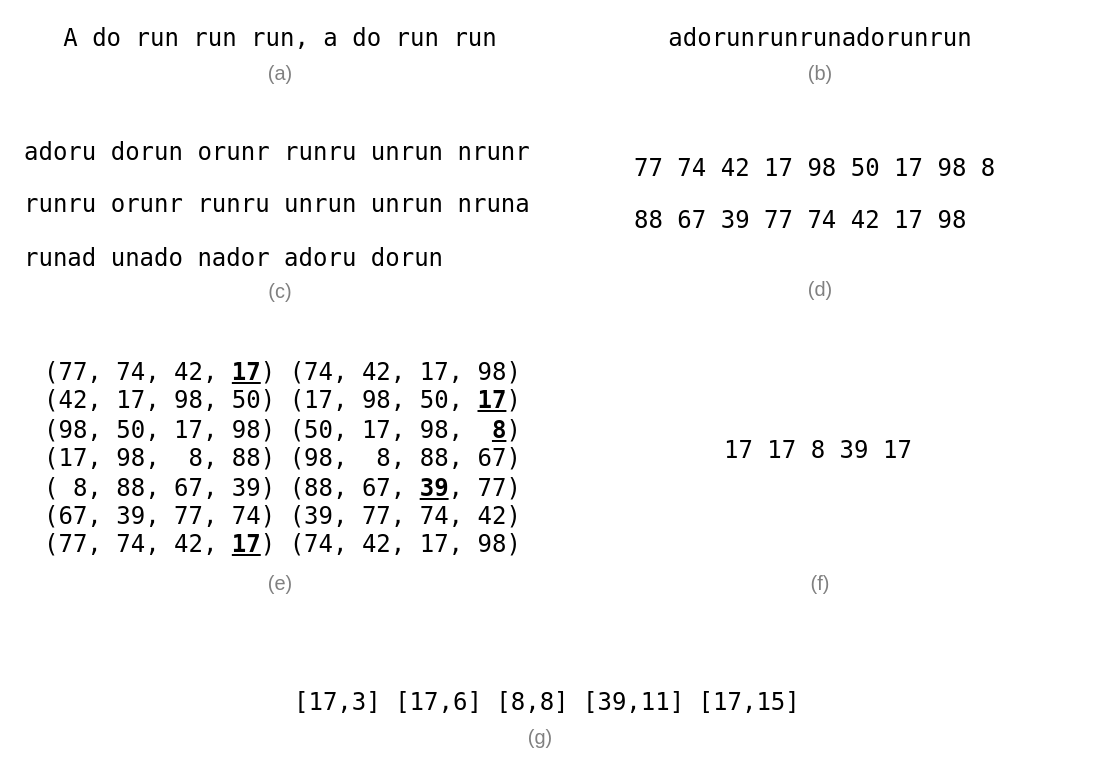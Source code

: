 <mxfile version="19.0.3" type="device"><diagram id="qBhaZpxR4KkOTYh4OexG" name="Page-1"><mxGraphModel dx="601" dy="489" grid="1" gridSize="10" guides="1" tooltips="1" connect="1" arrows="1" fold="1" page="1" pageScale="1" pageWidth="1169" pageHeight="827" math="0" shadow="0"><root><mxCell id="0"/><mxCell id="1" parent="0"/><mxCell id="rTToz9ZNtoGciOso6jvc-3" value="&lt;font color=&quot;#808080&quot; style=&quot;font-size: 10px;&quot;&gt;(a)&lt;/font&gt;" style="text;html=1;strokeColor=none;fillColor=none;align=center;verticalAlign=middle;whiteSpace=wrap;rounded=0;" vertex="1" parent="1"><mxGeometry x="565" y="57" width="30" height="30" as="geometry"/></mxCell><mxCell id="rTToz9ZNtoGciOso6jvc-6" value="&lt;font color=&quot;#808080&quot; style=&quot;font-size: 10px;&quot;&gt;(d)&lt;/font&gt;" style="text;html=1;strokeColor=none;fillColor=none;align=center;verticalAlign=top;whiteSpace=wrap;rounded=0;" vertex="1" parent="1"><mxGeometry x="835" y="166" width="30" height="30" as="geometry"/></mxCell><mxCell id="rTToz9ZNtoGciOso6jvc-7" value="&lt;pre&gt;adorunrunrunadorunrun&lt;/pre&gt;" style="text;html=1;strokeColor=none;fillColor=none;align=center;verticalAlign=middle;whiteSpace=wrap;rounded=0;" vertex="1" parent="1"><mxGeometry x="710" y="40" width="280" height="30" as="geometry"/></mxCell><mxCell id="rTToz9ZNtoGciOso6jvc-9" value="&lt;pre&gt;A do run run run, a do run run&lt;br&gt;&lt;/pre&gt;" style="text;html=1;strokeColor=none;fillColor=none;align=center;verticalAlign=middle;whiteSpace=wrap;rounded=0;" vertex="1" parent="1"><mxGeometry x="440" y="40" width="280" height="30" as="geometry"/></mxCell><mxCell id="rTToz9ZNtoGciOso6jvc-10" value="&lt;pre&gt;adoru dorun orunr runru unrun nrunr &lt;/pre&gt;&lt;pre&gt;runru orunr runru unrun unrun nruna &lt;/pre&gt;&lt;pre&gt;runad unado nador adoru dorun&lt;/pre&gt;" style="text;whiteSpace=wrap;html=1;fontFamily=Helvetica;" vertex="1" parent="1"><mxGeometry x="450" y="86" width="260" height="100" as="geometry"/></mxCell><mxCell id="rTToz9ZNtoGciOso6jvc-11" value="&lt;font color=&quot;#808080&quot;&gt;(c)&lt;/font&gt;" style="text;html=1;strokeColor=none;fillColor=none;align=center;verticalAlign=middle;whiteSpace=wrap;rounded=0;fontSize=10;" vertex="1" parent="1"><mxGeometry x="565" y="166" width="30" height="30" as="geometry"/></mxCell><mxCell id="rTToz9ZNtoGciOso6jvc-12" value="&lt;pre&gt;77 74 42 17 98 50 17 98 8 &lt;/pre&gt;&lt;pre&gt;88 67 39 77 74 42 17 98&lt;/pre&gt;" style="text;whiteSpace=wrap;html=1;fontFamily=Helvetica;" vertex="1" parent="1"><mxGeometry x="755" y="94" width="190" height="60" as="geometry"/></mxCell><mxCell id="rTToz9ZNtoGciOso6jvc-13" value="&lt;font color=&quot;#808080&quot; style=&quot;font-size: 10px;&quot;&gt;(b)&lt;/font&gt;" style="text;html=1;strokeColor=none;fillColor=none;align=center;verticalAlign=middle;whiteSpace=wrap;rounded=0;" vertex="1" parent="1"><mxGeometry x="835" y="57" width="30" height="30" as="geometry"/></mxCell><mxCell id="rTToz9ZNtoGciOso6jvc-14" value="&lt;pre style=&quot;font-size: 12px;&quot;&gt;(77, 74, 42, &lt;b&gt;&lt;u&gt;17&lt;/u&gt;&lt;/b&gt;) (74, 42, 17, 98)&lt;br&gt;(42, 17, 98, 50) (17, 98, 50, &lt;b&gt;&lt;u&gt;17&lt;/u&gt;&lt;/b&gt;)&lt;br&gt;(98, 50, 17, 98) (50, 17, 98,  &lt;b&gt;&lt;u&gt;8&lt;/u&gt;&lt;/b&gt;)&lt;br&gt;(17, 98,  8, 88) (98,  8, 88, 67)&lt;br&gt;( 8, 88, 67, 39) (88, 67, &lt;b&gt;&lt;u&gt;39&lt;/u&gt;&lt;/b&gt;, 77)&lt;br&gt;(67, 39, 77, 74) (39, 77, 74, 42)&lt;br&gt;(77, 74, 42, &lt;u&gt;&lt;b&gt;17&lt;/b&gt;&lt;/u&gt;) (74, 42, 17, 98)&lt;/pre&gt;" style="text;whiteSpace=wrap;html=1;fontSize=10;fontFamily=Helvetica;" vertex="1" parent="1"><mxGeometry x="460" y="196" width="240" height="130" as="geometry"/></mxCell><mxCell id="rTToz9ZNtoGciOso6jvc-15" value="&lt;font color=&quot;#808080&quot;&gt;(e)&lt;/font&gt;" style="text;html=1;strokeColor=none;fillColor=none;align=center;verticalAlign=middle;whiteSpace=wrap;rounded=0;fontSize=10;" vertex="1" parent="1"><mxGeometry x="565" y="312" width="30" height="30" as="geometry"/></mxCell><mxCell id="rTToz9ZNtoGciOso6jvc-16" value="&lt;pre&gt;17 17 8 39 17&lt;/pre&gt;" style="text;whiteSpace=wrap;html=1;fontSize=12;fontFamily=Helvetica;fontColor=#000000;" vertex="1" parent="1"><mxGeometry x="800" y="235" width="100" height="40" as="geometry"/></mxCell><mxCell id="rTToz9ZNtoGciOso6jvc-17" value="&lt;font color=&quot;#808080&quot;&gt;(f)&lt;/font&gt;" style="text;html=1;strokeColor=none;fillColor=none;align=center;verticalAlign=middle;whiteSpace=wrap;rounded=0;fontSize=10;" vertex="1" parent="1"><mxGeometry x="835" y="317" width="30" height="20" as="geometry"/></mxCell><mxCell id="rTToz9ZNtoGciOso6jvc-18" value="&lt;pre&gt;[17,3] [17,6] [8,8] [39,11] [17,15]&lt;/pre&gt;" style="text;whiteSpace=wrap;html=1;fontSize=12;fontFamily=Helvetica;fontColor=#000000;" vertex="1" parent="1"><mxGeometry x="585" y="361" width="250" height="30" as="geometry"/></mxCell><mxCell id="rTToz9ZNtoGciOso6jvc-19" value="&lt;font color=&quot;#808080&quot;&gt;(g)&lt;/font&gt;" style="text;html=1;strokeColor=none;fillColor=none;align=center;verticalAlign=middle;whiteSpace=wrap;rounded=0;fontSize=10;" vertex="1" parent="1"><mxGeometry x="695" y="394" width="30" height="20" as="geometry"/></mxCell></root></mxGraphModel></diagram></mxfile>